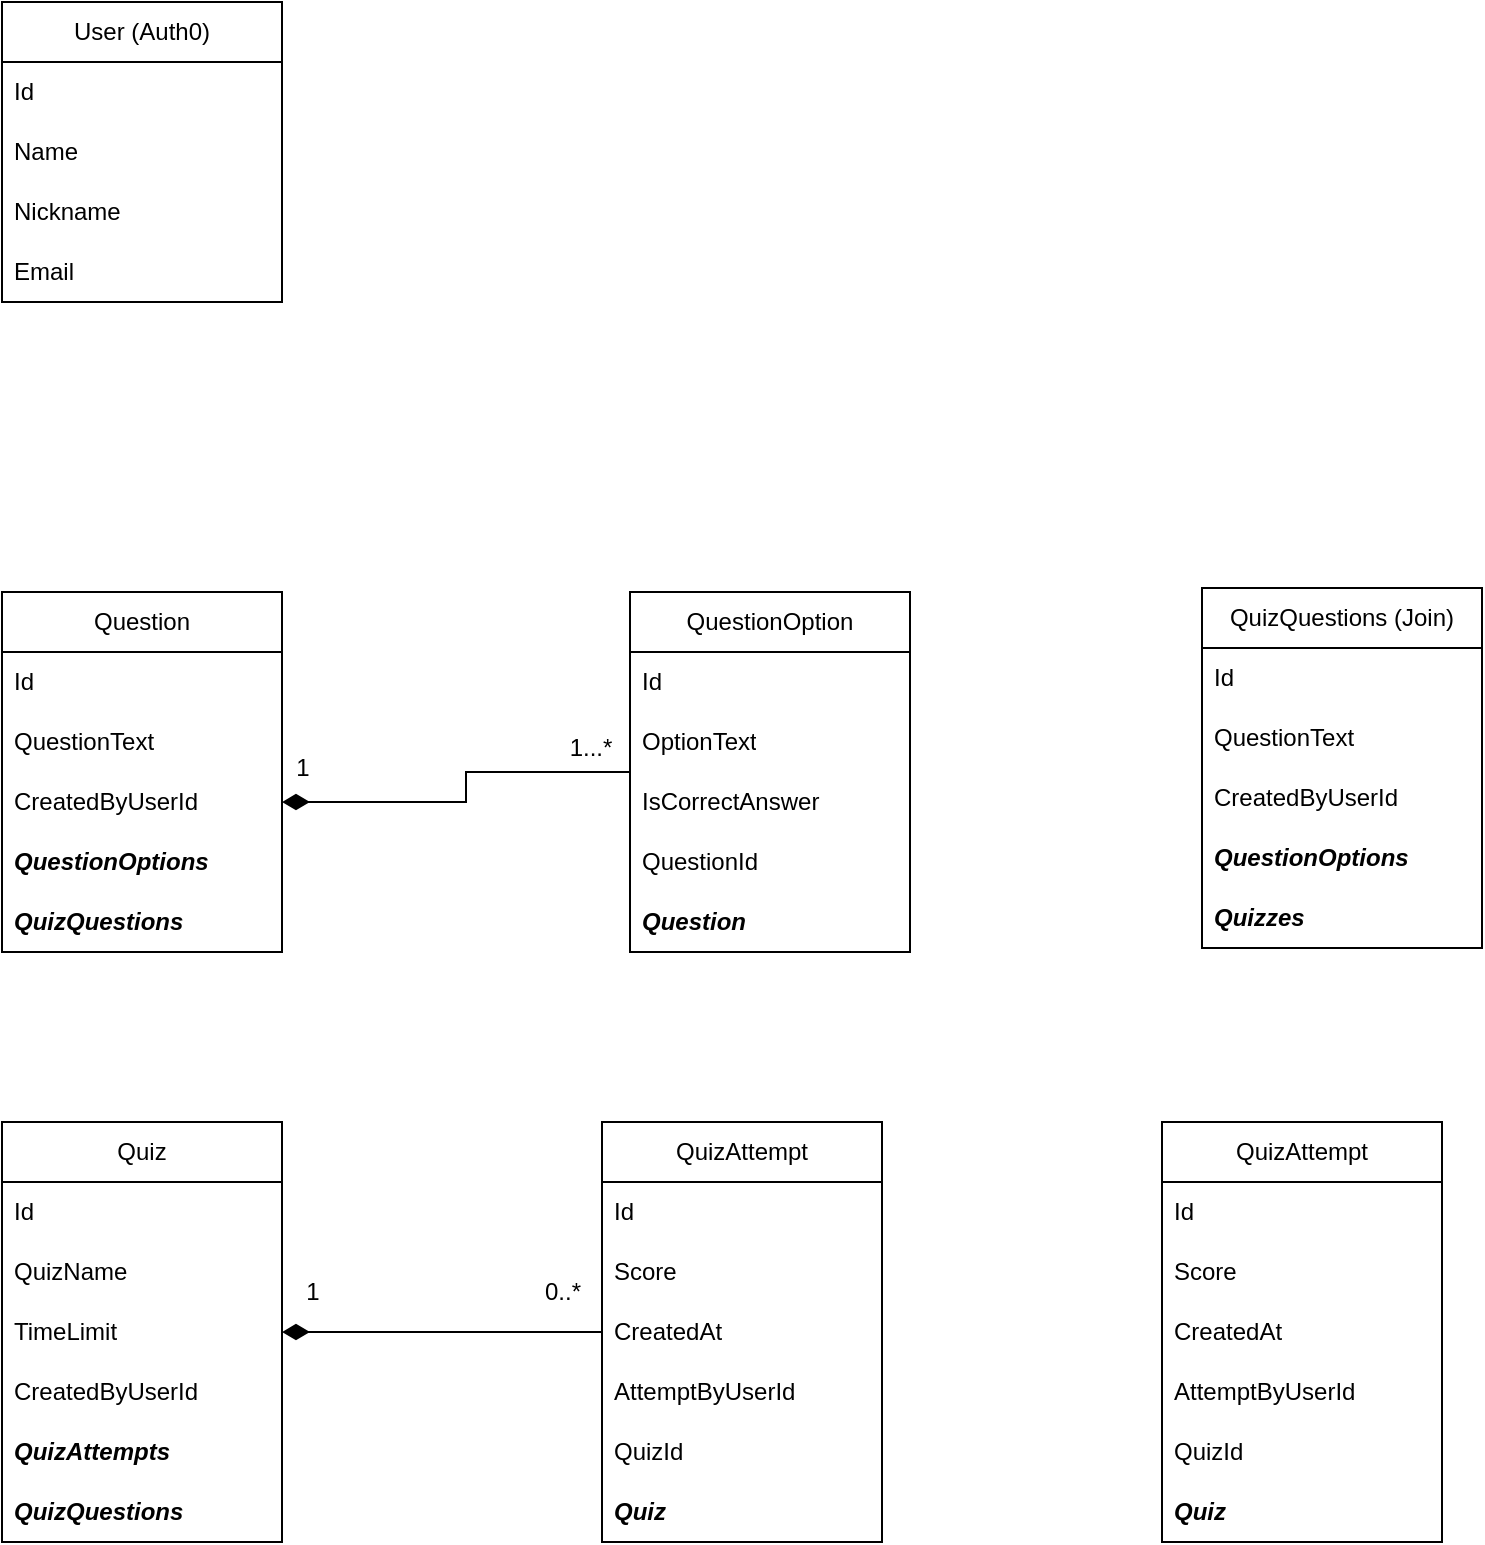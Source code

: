 <mxfile version="26.0.4">
  <diagram name="Page-1" id="YnsBivaD7yloUkoV75Fc">
    <mxGraphModel dx="2261" dy="907" grid="1" gridSize="10" guides="1" tooltips="1" connect="1" arrows="1" fold="1" page="1" pageScale="1" pageWidth="827" pageHeight="1169" math="0" shadow="0">
      <root>
        <mxCell id="0" />
        <mxCell id="1" parent="0" />
        <mxCell id="X-YEsUNr0n3Vpq1apQ27-1" value="User (Auth0)" style="swimlane;fontStyle=0;childLayout=stackLayout;horizontal=1;startSize=30;horizontalStack=0;resizeParent=1;resizeParentMax=0;resizeLast=0;collapsible=1;marginBottom=0;whiteSpace=wrap;html=1;" parent="1" vertex="1">
          <mxGeometry x="-40" y="170" width="140" height="150" as="geometry" />
        </mxCell>
        <mxCell id="X-YEsUNr0n3Vpq1apQ27-2" value="Id" style="text;strokeColor=none;fillColor=none;align=left;verticalAlign=middle;spacingLeft=4;spacingRight=4;overflow=hidden;points=[[0,0.5],[1,0.5]];portConstraint=eastwest;rotatable=0;whiteSpace=wrap;html=1;" parent="X-YEsUNr0n3Vpq1apQ27-1" vertex="1">
          <mxGeometry y="30" width="140" height="30" as="geometry" />
        </mxCell>
        <mxCell id="X-YEsUNr0n3Vpq1apQ27-3" value="Name" style="text;strokeColor=none;fillColor=none;align=left;verticalAlign=middle;spacingLeft=4;spacingRight=4;overflow=hidden;points=[[0,0.5],[1,0.5]];portConstraint=eastwest;rotatable=0;whiteSpace=wrap;html=1;" parent="X-YEsUNr0n3Vpq1apQ27-1" vertex="1">
          <mxGeometry y="60" width="140" height="30" as="geometry" />
        </mxCell>
        <mxCell id="X-YEsUNr0n3Vpq1apQ27-5" value="Nickname" style="text;strokeColor=none;fillColor=none;align=left;verticalAlign=middle;spacingLeft=4;spacingRight=4;overflow=hidden;points=[[0,0.5],[1,0.5]];portConstraint=eastwest;rotatable=0;whiteSpace=wrap;html=1;" parent="X-YEsUNr0n3Vpq1apQ27-1" vertex="1">
          <mxGeometry y="90" width="140" height="30" as="geometry" />
        </mxCell>
        <mxCell id="X-YEsUNr0n3Vpq1apQ27-4" value="Email" style="text;strokeColor=none;fillColor=none;align=left;verticalAlign=middle;spacingLeft=4;spacingRight=4;overflow=hidden;points=[[0,0.5],[1,0.5]];portConstraint=eastwest;rotatable=0;whiteSpace=wrap;html=1;" parent="X-YEsUNr0n3Vpq1apQ27-1" vertex="1">
          <mxGeometry y="120" width="140" height="30" as="geometry" />
        </mxCell>
        <mxCell id="X-YEsUNr0n3Vpq1apQ27-6" value="Question" style="swimlane;fontStyle=0;childLayout=stackLayout;horizontal=1;startSize=30;horizontalStack=0;resizeParent=1;resizeParentMax=0;resizeLast=0;collapsible=1;marginBottom=0;whiteSpace=wrap;html=1;" parent="1" vertex="1">
          <mxGeometry x="-40" y="465" width="140" height="180" as="geometry" />
        </mxCell>
        <mxCell id="X-YEsUNr0n3Vpq1apQ27-7" value="Id" style="text;strokeColor=none;fillColor=none;align=left;verticalAlign=middle;spacingLeft=4;spacingRight=4;overflow=hidden;points=[[0,0.5],[1,0.5]];portConstraint=eastwest;rotatable=0;whiteSpace=wrap;html=1;" parent="X-YEsUNr0n3Vpq1apQ27-6" vertex="1">
          <mxGeometry y="30" width="140" height="30" as="geometry" />
        </mxCell>
        <mxCell id="X-YEsUNr0n3Vpq1apQ27-17" value="QuestionText" style="text;strokeColor=none;fillColor=none;align=left;verticalAlign=middle;spacingLeft=4;spacingRight=4;overflow=hidden;points=[[0,0.5],[1,0.5]];portConstraint=eastwest;rotatable=0;whiteSpace=wrap;html=1;" parent="X-YEsUNr0n3Vpq1apQ27-6" vertex="1">
          <mxGeometry y="60" width="140" height="30" as="geometry" />
        </mxCell>
        <mxCell id="X-YEsUNr0n3Vpq1apQ27-8" value="CreatedByUserId" style="text;strokeColor=none;fillColor=none;align=left;verticalAlign=middle;spacingLeft=4;spacingRight=4;overflow=hidden;points=[[0,0.5],[1,0.5]];portConstraint=eastwest;rotatable=0;whiteSpace=wrap;html=1;" parent="X-YEsUNr0n3Vpq1apQ27-6" vertex="1">
          <mxGeometry y="90" width="140" height="30" as="geometry" />
        </mxCell>
        <mxCell id="X-YEsUNr0n3Vpq1apQ27-11" value="QuestionOptions" style="text;strokeColor=none;fillColor=none;align=left;verticalAlign=middle;spacingLeft=4;spacingRight=4;overflow=hidden;points=[[0,0.5],[1,0.5]];portConstraint=eastwest;rotatable=0;whiteSpace=wrap;html=1;fontStyle=3" parent="X-YEsUNr0n3Vpq1apQ27-6" vertex="1">
          <mxGeometry y="120" width="140" height="30" as="geometry" />
        </mxCell>
        <mxCell id="X-YEsUNr0n3Vpq1apQ27-9" value="&lt;span style=&quot;text-align: center;&quot;&gt;QuizQuestions&lt;/span&gt;" style="text;strokeColor=none;fillColor=none;align=left;verticalAlign=middle;spacingLeft=4;spacingRight=4;overflow=hidden;points=[[0,0.5],[1,0.5]];portConstraint=eastwest;rotatable=0;whiteSpace=wrap;html=1;fontStyle=3" parent="X-YEsUNr0n3Vpq1apQ27-6" vertex="1">
          <mxGeometry y="150" width="140" height="30" as="geometry" />
        </mxCell>
        <mxCell id="X-YEsUNr0n3Vpq1apQ27-12" value="QuestionOption" style="swimlane;fontStyle=0;childLayout=stackLayout;horizontal=1;startSize=30;horizontalStack=0;resizeParent=1;resizeParentMax=0;resizeLast=0;collapsible=1;marginBottom=0;whiteSpace=wrap;html=1;" parent="1" vertex="1">
          <mxGeometry x="274" y="465" width="140" height="180" as="geometry" />
        </mxCell>
        <mxCell id="X-YEsUNr0n3Vpq1apQ27-13" value="Id" style="text;strokeColor=none;fillColor=none;align=left;verticalAlign=middle;spacingLeft=4;spacingRight=4;overflow=hidden;points=[[0,0.5],[1,0.5]];portConstraint=eastwest;rotatable=0;whiteSpace=wrap;html=1;" parent="X-YEsUNr0n3Vpq1apQ27-12" vertex="1">
          <mxGeometry y="30" width="140" height="30" as="geometry" />
        </mxCell>
        <mxCell id="X-YEsUNr0n3Vpq1apQ27-14" value="OptionText" style="text;strokeColor=none;fillColor=none;align=left;verticalAlign=middle;spacingLeft=4;spacingRight=4;overflow=hidden;points=[[0,0.5],[1,0.5]];portConstraint=eastwest;rotatable=0;whiteSpace=wrap;html=1;" parent="X-YEsUNr0n3Vpq1apQ27-12" vertex="1">
          <mxGeometry y="60" width="140" height="30" as="geometry" />
        </mxCell>
        <mxCell id="X-YEsUNr0n3Vpq1apQ27-15" value="IsCorrectAnswer" style="text;strokeColor=none;fillColor=none;align=left;verticalAlign=middle;spacingLeft=4;spacingRight=4;overflow=hidden;points=[[0,0.5],[1,0.5]];portConstraint=eastwest;rotatable=0;whiteSpace=wrap;html=1;" parent="X-YEsUNr0n3Vpq1apQ27-12" vertex="1">
          <mxGeometry y="90" width="140" height="30" as="geometry" />
        </mxCell>
        <mxCell id="X-YEsUNr0n3Vpq1apQ27-16" value="QuestionId" style="text;strokeColor=none;fillColor=none;align=left;verticalAlign=middle;spacingLeft=4;spacingRight=4;overflow=hidden;points=[[0,0.5],[1,0.5]];portConstraint=eastwest;rotatable=0;whiteSpace=wrap;html=1;" parent="X-YEsUNr0n3Vpq1apQ27-12" vertex="1">
          <mxGeometry y="120" width="140" height="30" as="geometry" />
        </mxCell>
        <mxCell id="X-YEsUNr0n3Vpq1apQ27-18" value="Question" style="text;strokeColor=none;fillColor=none;align=left;verticalAlign=middle;spacingLeft=4;spacingRight=4;overflow=hidden;points=[[0,0.5],[1,0.5]];portConstraint=eastwest;rotatable=0;whiteSpace=wrap;html=1;fontStyle=3" parent="X-YEsUNr0n3Vpq1apQ27-12" vertex="1">
          <mxGeometry y="150" width="140" height="30" as="geometry" />
        </mxCell>
        <mxCell id="X-YEsUNr0n3Vpq1apQ27-19" value="Quiz" style="swimlane;fontStyle=0;childLayout=stackLayout;horizontal=1;startSize=30;horizontalStack=0;resizeParent=1;resizeParentMax=0;resizeLast=0;collapsible=1;marginBottom=0;whiteSpace=wrap;html=1;" parent="1" vertex="1">
          <mxGeometry x="-40" y="730" width="140" height="210" as="geometry" />
        </mxCell>
        <mxCell id="X-YEsUNr0n3Vpq1apQ27-20" value="Id" style="text;strokeColor=none;fillColor=none;align=left;verticalAlign=middle;spacingLeft=4;spacingRight=4;overflow=hidden;points=[[0,0.5],[1,0.5]];portConstraint=eastwest;rotatable=0;whiteSpace=wrap;html=1;" parent="X-YEsUNr0n3Vpq1apQ27-19" vertex="1">
          <mxGeometry y="30" width="140" height="30" as="geometry" />
        </mxCell>
        <mxCell id="X-YEsUNr0n3Vpq1apQ27-21" value="QuizName" style="text;strokeColor=none;fillColor=none;align=left;verticalAlign=middle;spacingLeft=4;spacingRight=4;overflow=hidden;points=[[0,0.5],[1,0.5]];portConstraint=eastwest;rotatable=0;whiteSpace=wrap;html=1;" parent="X-YEsUNr0n3Vpq1apQ27-19" vertex="1">
          <mxGeometry y="60" width="140" height="30" as="geometry" />
        </mxCell>
        <mxCell id="X-YEsUNr0n3Vpq1apQ27-22" value="TimeLimit" style="text;strokeColor=none;fillColor=none;align=left;verticalAlign=middle;spacingLeft=4;spacingRight=4;overflow=hidden;points=[[0,0.5],[1,0.5]];portConstraint=eastwest;rotatable=0;whiteSpace=wrap;html=1;" parent="X-YEsUNr0n3Vpq1apQ27-19" vertex="1">
          <mxGeometry y="90" width="140" height="30" as="geometry" />
        </mxCell>
        <mxCell id="X-YEsUNr0n3Vpq1apQ27-23" value="CreatedByUserId" style="text;strokeColor=none;fillColor=none;align=left;verticalAlign=middle;spacingLeft=4;spacingRight=4;overflow=hidden;points=[[0,0.5],[1,0.5]];portConstraint=eastwest;rotatable=0;whiteSpace=wrap;html=1;" parent="X-YEsUNr0n3Vpq1apQ27-19" vertex="1">
          <mxGeometry y="120" width="140" height="30" as="geometry" />
        </mxCell>
        <mxCell id="X-YEsUNr0n3Vpq1apQ27-25" value="QuizAttempts" style="text;strokeColor=none;fillColor=none;align=left;verticalAlign=middle;spacingLeft=4;spacingRight=4;overflow=hidden;points=[[0,0.5],[1,0.5]];portConstraint=eastwest;rotatable=0;whiteSpace=wrap;html=1;fontStyle=3" parent="X-YEsUNr0n3Vpq1apQ27-19" vertex="1">
          <mxGeometry y="150" width="140" height="30" as="geometry" />
        </mxCell>
        <mxCell id="X-YEsUNr0n3Vpq1apQ27-24" value="&lt;span style=&quot;text-align: center;&quot;&gt;QuizQuestions&lt;/span&gt;" style="text;strokeColor=none;fillColor=none;align=left;verticalAlign=middle;spacingLeft=4;spacingRight=4;overflow=hidden;points=[[0,0.5],[1,0.5]];portConstraint=eastwest;rotatable=0;whiteSpace=wrap;html=1;fontStyle=3" parent="X-YEsUNr0n3Vpq1apQ27-19" vertex="1">
          <mxGeometry y="180" width="140" height="30" as="geometry" />
        </mxCell>
        <mxCell id="X-YEsUNr0n3Vpq1apQ27-26" value="QuizAttempt" style="swimlane;fontStyle=0;childLayout=stackLayout;horizontal=1;startSize=30;horizontalStack=0;resizeParent=1;resizeParentMax=0;resizeLast=0;collapsible=1;marginBottom=0;whiteSpace=wrap;html=1;" parent="1" vertex="1">
          <mxGeometry x="260" y="730" width="140" height="210" as="geometry" />
        </mxCell>
        <mxCell id="X-YEsUNr0n3Vpq1apQ27-27" value="Id" style="text;strokeColor=none;fillColor=none;align=left;verticalAlign=middle;spacingLeft=4;spacingRight=4;overflow=hidden;points=[[0,0.5],[1,0.5]];portConstraint=eastwest;rotatable=0;whiteSpace=wrap;html=1;" parent="X-YEsUNr0n3Vpq1apQ27-26" vertex="1">
          <mxGeometry y="30" width="140" height="30" as="geometry" />
        </mxCell>
        <mxCell id="X-YEsUNr0n3Vpq1apQ27-28" value="Score" style="text;strokeColor=none;fillColor=none;align=left;verticalAlign=middle;spacingLeft=4;spacingRight=4;overflow=hidden;points=[[0,0.5],[1,0.5]];portConstraint=eastwest;rotatable=0;whiteSpace=wrap;html=1;" parent="X-YEsUNr0n3Vpq1apQ27-26" vertex="1">
          <mxGeometry y="60" width="140" height="30" as="geometry" />
        </mxCell>
        <mxCell id="X-YEsUNr0n3Vpq1apQ27-29" value="CreatedAt" style="text;strokeColor=none;fillColor=none;align=left;verticalAlign=middle;spacingLeft=4;spacingRight=4;overflow=hidden;points=[[0,0.5],[1,0.5]];portConstraint=eastwest;rotatable=0;whiteSpace=wrap;html=1;" parent="X-YEsUNr0n3Vpq1apQ27-26" vertex="1">
          <mxGeometry y="90" width="140" height="30" as="geometry" />
        </mxCell>
        <mxCell id="X-YEsUNr0n3Vpq1apQ27-33" value="AttemptByUserId" style="text;strokeColor=none;fillColor=none;align=left;verticalAlign=middle;spacingLeft=4;spacingRight=4;overflow=hidden;points=[[0,0.5],[1,0.5]];portConstraint=eastwest;rotatable=0;whiteSpace=wrap;html=1;" parent="X-YEsUNr0n3Vpq1apQ27-26" vertex="1">
          <mxGeometry y="120" width="140" height="30" as="geometry" />
        </mxCell>
        <mxCell id="X-YEsUNr0n3Vpq1apQ27-30" value="QuizId" style="text;strokeColor=none;fillColor=none;align=left;verticalAlign=middle;spacingLeft=4;spacingRight=4;overflow=hidden;points=[[0,0.5],[1,0.5]];portConstraint=eastwest;rotatable=0;whiteSpace=wrap;html=1;" parent="X-YEsUNr0n3Vpq1apQ27-26" vertex="1">
          <mxGeometry y="150" width="140" height="30" as="geometry" />
        </mxCell>
        <mxCell id="X-YEsUNr0n3Vpq1apQ27-32" value="Quiz" style="text;strokeColor=none;fillColor=none;align=left;verticalAlign=middle;spacingLeft=4;spacingRight=4;overflow=hidden;points=[[0,0.5],[1,0.5]];portConstraint=eastwest;rotatable=0;whiteSpace=wrap;html=1;fontStyle=3" parent="X-YEsUNr0n3Vpq1apQ27-26" vertex="1">
          <mxGeometry y="180" width="140" height="30" as="geometry" />
        </mxCell>
        <mxCell id="X-YEsUNr0n3Vpq1apQ27-34" style="edgeStyle=orthogonalEdgeStyle;rounded=0;orthogonalLoop=1;jettySize=auto;html=1;exitX=1;exitY=0.5;exitDx=0;exitDy=0;endArrow=none;endFill=0;endSize=11;startArrow=diamondThin;startFill=1;startSize=11;" parent="1" source="X-YEsUNr0n3Vpq1apQ27-8" target="X-YEsUNr0n3Vpq1apQ27-12" edge="1">
          <mxGeometry relative="1" as="geometry" />
        </mxCell>
        <mxCell id="X-YEsUNr0n3Vpq1apQ27-35" value="1...*" style="text;html=1;align=center;verticalAlign=middle;resizable=0;points=[];autosize=1;strokeColor=none;fillColor=none;" parent="1" vertex="1">
          <mxGeometry x="234" y="528" width="40" height="30" as="geometry" />
        </mxCell>
        <mxCell id="X-YEsUNr0n3Vpq1apQ27-36" style="edgeStyle=orthogonalEdgeStyle;rounded=0;orthogonalLoop=1;jettySize=auto;html=1;exitX=0;exitY=0.5;exitDx=0;exitDy=0;entryX=1;entryY=0.5;entryDx=0;entryDy=0;endArrow=diamondThin;endFill=1;endSize=11;" parent="1" source="X-YEsUNr0n3Vpq1apQ27-29" target="X-YEsUNr0n3Vpq1apQ27-22" edge="1">
          <mxGeometry relative="1" as="geometry" />
        </mxCell>
        <mxCell id="X-YEsUNr0n3Vpq1apQ27-37" value="0..*" style="text;html=1;align=center;verticalAlign=middle;resizable=0;points=[];autosize=1;strokeColor=none;fillColor=none;" parent="1" vertex="1">
          <mxGeometry x="220" y="800" width="40" height="30" as="geometry" />
        </mxCell>
        <mxCell id="X-YEsUNr0n3Vpq1apQ27-38" value="1" style="text;html=1;align=center;verticalAlign=middle;resizable=0;points=[];autosize=1;strokeColor=none;fillColor=none;" parent="1" vertex="1">
          <mxGeometry x="100" y="800" width="30" height="30" as="geometry" />
        </mxCell>
        <mxCell id="X-YEsUNr0n3Vpq1apQ27-39" value="1" style="text;html=1;align=center;verticalAlign=middle;resizable=0;points=[];autosize=1;strokeColor=none;fillColor=none;" parent="1" vertex="1">
          <mxGeometry x="95" y="538" width="30" height="30" as="geometry" />
        </mxCell>
        <mxCell id="X-YEsUNr0n3Vpq1apQ27-40" value="QuizQuestions (Join)" style="swimlane;fontStyle=0;childLayout=stackLayout;horizontal=1;startSize=30;horizontalStack=0;resizeParent=1;resizeParentMax=0;resizeLast=0;collapsible=1;marginBottom=0;whiteSpace=wrap;html=1;" parent="1" vertex="1">
          <mxGeometry x="560" y="463" width="140" height="180" as="geometry" />
        </mxCell>
        <mxCell id="X-YEsUNr0n3Vpq1apQ27-41" value="Id" style="text;strokeColor=none;fillColor=none;align=left;verticalAlign=middle;spacingLeft=4;spacingRight=4;overflow=hidden;points=[[0,0.5],[1,0.5]];portConstraint=eastwest;rotatable=0;whiteSpace=wrap;html=1;" parent="X-YEsUNr0n3Vpq1apQ27-40" vertex="1">
          <mxGeometry y="30" width="140" height="30" as="geometry" />
        </mxCell>
        <mxCell id="X-YEsUNr0n3Vpq1apQ27-42" value="QuestionText" style="text;strokeColor=none;fillColor=none;align=left;verticalAlign=middle;spacingLeft=4;spacingRight=4;overflow=hidden;points=[[0,0.5],[1,0.5]];portConstraint=eastwest;rotatable=0;whiteSpace=wrap;html=1;" parent="X-YEsUNr0n3Vpq1apQ27-40" vertex="1">
          <mxGeometry y="60" width="140" height="30" as="geometry" />
        </mxCell>
        <mxCell id="X-YEsUNr0n3Vpq1apQ27-43" value="CreatedByUserId" style="text;strokeColor=none;fillColor=none;align=left;verticalAlign=middle;spacingLeft=4;spacingRight=4;overflow=hidden;points=[[0,0.5],[1,0.5]];portConstraint=eastwest;rotatable=0;whiteSpace=wrap;html=1;" parent="X-YEsUNr0n3Vpq1apQ27-40" vertex="1">
          <mxGeometry y="90" width="140" height="30" as="geometry" />
        </mxCell>
        <mxCell id="X-YEsUNr0n3Vpq1apQ27-44" value="QuestionOptions" style="text;strokeColor=none;fillColor=none;align=left;verticalAlign=middle;spacingLeft=4;spacingRight=4;overflow=hidden;points=[[0,0.5],[1,0.5]];portConstraint=eastwest;rotatable=0;whiteSpace=wrap;html=1;fontStyle=3" parent="X-YEsUNr0n3Vpq1apQ27-40" vertex="1">
          <mxGeometry y="120" width="140" height="30" as="geometry" />
        </mxCell>
        <mxCell id="X-YEsUNr0n3Vpq1apQ27-45" value="Quizzes" style="text;strokeColor=none;fillColor=none;align=left;verticalAlign=middle;spacingLeft=4;spacingRight=4;overflow=hidden;points=[[0,0.5],[1,0.5]];portConstraint=eastwest;rotatable=0;whiteSpace=wrap;html=1;fontStyle=3" parent="X-YEsUNr0n3Vpq1apQ27-40" vertex="1">
          <mxGeometry y="150" width="140" height="30" as="geometry" />
        </mxCell>
        <mxCell id="jdRh9Mkug5oe1oBZ-IiX-1" value="QuizAttempt" style="swimlane;fontStyle=0;childLayout=stackLayout;horizontal=1;startSize=30;horizontalStack=0;resizeParent=1;resizeParentMax=0;resizeLast=0;collapsible=1;marginBottom=0;whiteSpace=wrap;html=1;" vertex="1" parent="1">
          <mxGeometry x="540" y="730" width="140" height="210" as="geometry" />
        </mxCell>
        <mxCell id="jdRh9Mkug5oe1oBZ-IiX-2" value="Id" style="text;strokeColor=none;fillColor=none;align=left;verticalAlign=middle;spacingLeft=4;spacingRight=4;overflow=hidden;points=[[0,0.5],[1,0.5]];portConstraint=eastwest;rotatable=0;whiteSpace=wrap;html=1;" vertex="1" parent="jdRh9Mkug5oe1oBZ-IiX-1">
          <mxGeometry y="30" width="140" height="30" as="geometry" />
        </mxCell>
        <mxCell id="jdRh9Mkug5oe1oBZ-IiX-3" value="Score" style="text;strokeColor=none;fillColor=none;align=left;verticalAlign=middle;spacingLeft=4;spacingRight=4;overflow=hidden;points=[[0,0.5],[1,0.5]];portConstraint=eastwest;rotatable=0;whiteSpace=wrap;html=1;" vertex="1" parent="jdRh9Mkug5oe1oBZ-IiX-1">
          <mxGeometry y="60" width="140" height="30" as="geometry" />
        </mxCell>
        <mxCell id="jdRh9Mkug5oe1oBZ-IiX-4" value="CreatedAt" style="text;strokeColor=none;fillColor=none;align=left;verticalAlign=middle;spacingLeft=4;spacingRight=4;overflow=hidden;points=[[0,0.5],[1,0.5]];portConstraint=eastwest;rotatable=0;whiteSpace=wrap;html=1;" vertex="1" parent="jdRh9Mkug5oe1oBZ-IiX-1">
          <mxGeometry y="90" width="140" height="30" as="geometry" />
        </mxCell>
        <mxCell id="jdRh9Mkug5oe1oBZ-IiX-5" value="AttemptByUserId" style="text;strokeColor=none;fillColor=none;align=left;verticalAlign=middle;spacingLeft=4;spacingRight=4;overflow=hidden;points=[[0,0.5],[1,0.5]];portConstraint=eastwest;rotatable=0;whiteSpace=wrap;html=1;" vertex="1" parent="jdRh9Mkug5oe1oBZ-IiX-1">
          <mxGeometry y="120" width="140" height="30" as="geometry" />
        </mxCell>
        <mxCell id="jdRh9Mkug5oe1oBZ-IiX-6" value="QuizId" style="text;strokeColor=none;fillColor=none;align=left;verticalAlign=middle;spacingLeft=4;spacingRight=4;overflow=hidden;points=[[0,0.5],[1,0.5]];portConstraint=eastwest;rotatable=0;whiteSpace=wrap;html=1;" vertex="1" parent="jdRh9Mkug5oe1oBZ-IiX-1">
          <mxGeometry y="150" width="140" height="30" as="geometry" />
        </mxCell>
        <mxCell id="jdRh9Mkug5oe1oBZ-IiX-7" value="Quiz" style="text;strokeColor=none;fillColor=none;align=left;verticalAlign=middle;spacingLeft=4;spacingRight=4;overflow=hidden;points=[[0,0.5],[1,0.5]];portConstraint=eastwest;rotatable=0;whiteSpace=wrap;html=1;fontStyle=3" vertex="1" parent="jdRh9Mkug5oe1oBZ-IiX-1">
          <mxGeometry y="180" width="140" height="30" as="geometry" />
        </mxCell>
      </root>
    </mxGraphModel>
  </diagram>
</mxfile>
